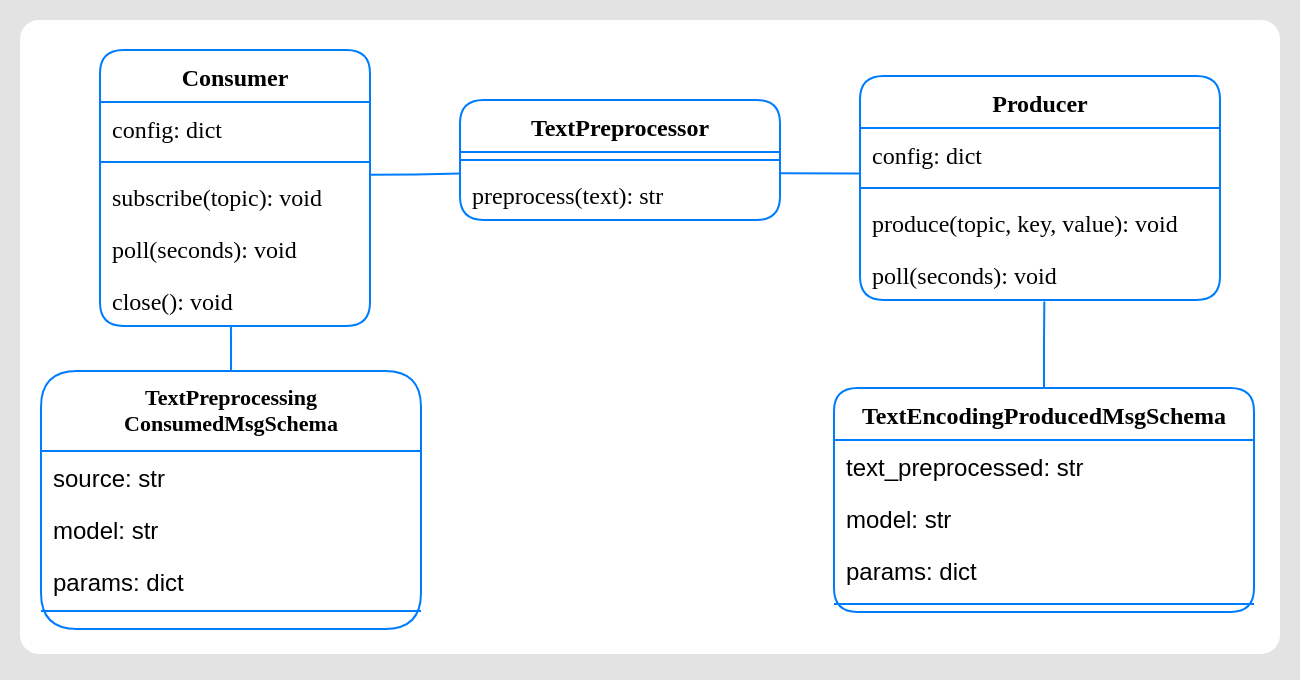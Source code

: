 <mxfile version="14.3.0" type="device"><diagram id="C5RBs43oDa-KdzZeNtuy" name="Page-1"><mxGraphModel dx="1052" dy="572" grid="1" gridSize="10" guides="1" tooltips="1" connect="1" arrows="1" fold="1" page="1" pageScale="1" pageWidth="827" pageHeight="1169" math="0" shadow="0"><root><mxCell id="WIyWlLk6GJQsqaUBKTNV-0"/><mxCell id="WIyWlLk6GJQsqaUBKTNV-1" parent="WIyWlLk6GJQsqaUBKTNV-0"/><mxCell id="JYVAO1jx3Brldzm7hWKv-0" value="" style="rounded=0;whiteSpace=wrap;html=1;fontFamily=Ubuntu;fontSource=https%3A%2F%2Ffonts.googleapis.com%2Fcss%3Ffamily%3DUbuntu;fontSize=8;align=left;arcSize=0;strokeColor=none;labelBorderColor=none;shadow=0;fillColor=#E3E3E3;" vertex="1" parent="WIyWlLk6GJQsqaUBKTNV-1"><mxGeometry x="160" y="100" width="650" height="340" as="geometry"/></mxCell><mxCell id="JYVAO1jx3Brldzm7hWKv-252" value="" style="rounded=1;whiteSpace=wrap;html=1;fontFamily=Ubuntu;fontSource=https%3A%2F%2Ffonts.googleapis.com%2Fcss%3Ffamily%3DUbuntu;fontSize=11;strokeColor=none;fillColor=#FFFFFF;arcSize=3;" vertex="1" parent="WIyWlLk6GJQsqaUBKTNV-1"><mxGeometry x="170" y="110" width="630" height="317" as="geometry"/></mxCell><mxCell id="JYVAO1jx3Brldzm7hWKv-172" value="TextPreprocessor" style="swimlane;fontStyle=1;align=center;verticalAlign=top;childLayout=stackLayout;horizontal=1;startSize=26;horizontalStack=0;resizeParent=1;resizeParentMax=0;resizeLast=0;collapsible=1;marginBottom=0;rounded=1;strokeColor=#007CFF;fontFamily=Ubuntu;fontSource=https%3A%2F%2Ffonts.googleapis.com%2Fcss%3Ffamily%3DUbuntu;" vertex="1" parent="WIyWlLk6GJQsqaUBKTNV-1"><mxGeometry x="390" y="150" width="160" height="60" as="geometry"/></mxCell><mxCell id="JYVAO1jx3Brldzm7hWKv-174" value="" style="line;strokeWidth=1;fillColor=none;align=left;verticalAlign=middle;spacingTop=-1;spacingLeft=3;spacingRight=3;rotatable=0;labelPosition=right;points=[];portConstraint=eastwest;strokeColor=#007CFF;" vertex="1" parent="JYVAO1jx3Brldzm7hWKv-172"><mxGeometry y="26" width="160" height="8" as="geometry"/></mxCell><mxCell id="JYVAO1jx3Brldzm7hWKv-175" value="preprocess(text): str" style="text;strokeColor=none;fillColor=none;align=left;verticalAlign=top;spacingLeft=4;spacingRight=4;overflow=hidden;rotatable=0;points=[[0,0.5],[1,0.5]];portConstraint=eastwest;fontFamily=Ubuntu;fontSource=https%3A%2F%2Ffonts.googleapis.com%2Fcss%3Ffamily%3DUbuntu;" vertex="1" parent="JYVAO1jx3Brldzm7hWKv-172"><mxGeometry y="34" width="160" height="26" as="geometry"/></mxCell><mxCell id="JYVAO1jx3Brldzm7hWKv-233" value="TextEncodingProducedMsgSchema" style="swimlane;fontStyle=1;align=center;verticalAlign=top;childLayout=stackLayout;horizontal=1;startSize=26;horizontalStack=0;resizeParent=1;resizeParentMax=0;resizeLast=0;collapsible=1;marginBottom=0;rounded=1;strokeColor=#007CFF;fontFamily=Ubuntu;fontSource=https%3A%2F%2Ffonts.googleapis.com%2Fcss%3Ffamily%3DUbuntu;" vertex="1" parent="WIyWlLk6GJQsqaUBKTNV-1"><mxGeometry x="577" y="294" width="210" height="112" as="geometry"/></mxCell><mxCell id="JYVAO1jx3Brldzm7hWKv-234" value="text_preprocessed: str" style="text;strokeColor=none;fillColor=none;align=left;verticalAlign=top;spacingLeft=4;spacingRight=4;overflow=hidden;rotatable=0;points=[[0,0.5],[1,0.5]];portConstraint=eastwest;" vertex="1" parent="JYVAO1jx3Brldzm7hWKv-233"><mxGeometry y="26" width="210" height="26" as="geometry"/></mxCell><mxCell id="JYVAO1jx3Brldzm7hWKv-235" value="model: str" style="text;strokeColor=none;fillColor=none;align=left;verticalAlign=top;spacingLeft=4;spacingRight=4;overflow=hidden;rotatable=0;points=[[0,0.5],[1,0.5]];portConstraint=eastwest;" vertex="1" parent="JYVAO1jx3Brldzm7hWKv-233"><mxGeometry y="52" width="210" height="26" as="geometry"/></mxCell><mxCell id="JYVAO1jx3Brldzm7hWKv-236" value="params: dict" style="text;strokeColor=none;fillColor=none;align=left;verticalAlign=top;spacingLeft=4;spacingRight=4;overflow=hidden;rotatable=0;points=[[0,0.5],[1,0.5]];portConstraint=eastwest;" vertex="1" parent="JYVAO1jx3Brldzm7hWKv-233"><mxGeometry y="78" width="210" height="26" as="geometry"/></mxCell><mxCell id="JYVAO1jx3Brldzm7hWKv-237" value="" style="line;strokeWidth=1;fillColor=none;align=left;verticalAlign=middle;spacingTop=-1;spacingLeft=3;spacingRight=3;rotatable=0;labelPosition=right;points=[];portConstraint=eastwest;strokeColor=#007CFF;" vertex="1" parent="JYVAO1jx3Brldzm7hWKv-233"><mxGeometry y="104" width="210" height="8" as="geometry"/></mxCell><mxCell id="JYVAO1jx3Brldzm7hWKv-274" style="edgeStyle=orthogonalEdgeStyle;rounded=0;orthogonalLoop=1;jettySize=auto;html=1;entryX=0.485;entryY=0.995;entryDx=0;entryDy=0;entryPerimeter=0;endArrow=none;endFill=0;strokeColor=#007CFF;fontFamily=Ubuntu;fontSource=https%3A%2F%2Ffonts.googleapis.com%2Fcss%3Ffamily%3DUbuntu;fontSize=11;" edge="1" parent="WIyWlLk6GJQsqaUBKTNV-1" source="JYVAO1jx3Brldzm7hWKv-241" target="JYVAO1jx3Brldzm7hWKv-267"><mxGeometry relative="1" as="geometry"/></mxCell><mxCell id="JYVAO1jx3Brldzm7hWKv-241" value="TextPreprocessing&#xA;ConsumedMsgSchema" style="swimlane;fontStyle=1;align=center;verticalAlign=top;childLayout=stackLayout;horizontal=1;startSize=40;horizontalStack=0;resizeParent=1;resizeParentMax=0;resizeLast=0;collapsible=1;marginBottom=0;rounded=1;strokeColor=#007CFF;fontFamily=Ubuntu;fontSource=https%3A%2F%2Ffonts.googleapis.com%2Fcss%3Ffamily%3DUbuntu;fontSize=11;" vertex="1" parent="WIyWlLk6GJQsqaUBKTNV-1"><mxGeometry x="180.5" y="285.5" width="190" height="129" as="geometry"/></mxCell><mxCell id="JYVAO1jx3Brldzm7hWKv-242" value="source: str" style="text;strokeColor=none;fillColor=none;align=left;verticalAlign=top;spacingLeft=4;spacingRight=4;overflow=hidden;rotatable=0;points=[[0,0.5],[1,0.5]];portConstraint=eastwest;" vertex="1" parent="JYVAO1jx3Brldzm7hWKv-241"><mxGeometry y="40" width="190" height="26" as="geometry"/></mxCell><mxCell id="JYVAO1jx3Brldzm7hWKv-273" value="model: str" style="text;strokeColor=none;fillColor=none;align=left;verticalAlign=top;spacingLeft=4;spacingRight=4;overflow=hidden;rotatable=0;points=[[0,0.5],[1,0.5]];portConstraint=eastwest;" vertex="1" parent="JYVAO1jx3Brldzm7hWKv-241"><mxGeometry y="66" width="190" height="26" as="geometry"/></mxCell><mxCell id="JYVAO1jx3Brldzm7hWKv-250" value="params: dict" style="text;strokeColor=none;fillColor=none;align=left;verticalAlign=top;spacingLeft=4;spacingRight=4;overflow=hidden;rotatable=0;points=[[0,0.5],[1,0.5]];portConstraint=eastwest;" vertex="1" parent="JYVAO1jx3Brldzm7hWKv-241"><mxGeometry y="92" width="190" height="19" as="geometry"/></mxCell><mxCell id="JYVAO1jx3Brldzm7hWKv-245" value="" style="line;strokeWidth=1;fillColor=none;align=left;verticalAlign=middle;spacingTop=-1;spacingLeft=3;spacingRight=3;rotatable=0;labelPosition=right;points=[];portConstraint=eastwest;strokeColor=#007CFF;" vertex="1" parent="JYVAO1jx3Brldzm7hWKv-241"><mxGeometry y="111" width="190" height="18" as="geometry"/></mxCell><mxCell id="JYVAO1jx3Brldzm7hWKv-271" style="edgeStyle=orthogonalEdgeStyle;rounded=0;orthogonalLoop=1;jettySize=auto;html=1;endArrow=none;endFill=0;strokeColor=#007CFF;fontFamily=Ubuntu;fontSource=https%3A%2F%2Ffonts.googleapis.com%2Fcss%3Ffamily%3DUbuntu;fontSize=11;entryX=1;entryY=0.103;entryDx=0;entryDy=0;entryPerimeter=0;exitX=-0.001;exitY=0.873;exitDx=0;exitDy=0;exitPerimeter=0;" edge="1" parent="WIyWlLk6GJQsqaUBKTNV-1" source="JYVAO1jx3Brldzm7hWKv-254" target="JYVAO1jx3Brldzm7hWKv-175"><mxGeometry relative="1" as="geometry"><mxPoint x="540" y="176" as="targetPoint"/><mxPoint x="591" y="187" as="sourcePoint"/><Array as="points"/></mxGeometry></mxCell><mxCell id="JYVAO1jx3Brldzm7hWKv-253" value="Producer" style="swimlane;fontStyle=1;align=center;verticalAlign=top;childLayout=stackLayout;horizontal=1;startSize=26;horizontalStack=0;resizeParent=1;resizeParentMax=0;resizeLast=0;collapsible=1;marginBottom=0;rounded=1;strokeColor=#007CFF;fontFamily=Ubuntu;fontSource=https%3A%2F%2Ffonts.googleapis.com%2Fcss%3Ffamily%3DUbuntu;" vertex="1" parent="WIyWlLk6GJQsqaUBKTNV-1"><mxGeometry x="590" y="138" width="180" height="112" as="geometry"/></mxCell><mxCell id="JYVAO1jx3Brldzm7hWKv-254" value="config: dict" style="text;strokeColor=none;fillColor=none;align=left;verticalAlign=top;spacingLeft=4;spacingRight=4;overflow=hidden;rotatable=0;points=[[0,0.5],[1,0.5]];portConstraint=eastwest;fontFamily=Ubuntu;fontSource=https%3A%2F%2Ffonts.googleapis.com%2Fcss%3Ffamily%3DUbuntu;" vertex="1" parent="JYVAO1jx3Brldzm7hWKv-253"><mxGeometry y="26" width="180" height="26" as="geometry"/></mxCell><mxCell id="JYVAO1jx3Brldzm7hWKv-255" value="" style="line;strokeWidth=1;fillColor=none;align=left;verticalAlign=middle;spacingTop=-1;spacingLeft=3;spacingRight=3;rotatable=0;labelPosition=right;points=[];portConstraint=eastwest;strokeColor=#007CFF;" vertex="1" parent="JYVAO1jx3Brldzm7hWKv-253"><mxGeometry y="52" width="180" height="8" as="geometry"/></mxCell><mxCell id="JYVAO1jx3Brldzm7hWKv-256" value="produce(topic, key, value): void" style="text;strokeColor=none;fillColor=none;align=left;verticalAlign=top;spacingLeft=4;spacingRight=4;overflow=hidden;rotatable=0;points=[[0,0.5],[1,0.5]];portConstraint=eastwest;fontFamily=Ubuntu;fontSource=https%3A%2F%2Ffonts.googleapis.com%2Fcss%3Ffamily%3DUbuntu;" vertex="1" parent="JYVAO1jx3Brldzm7hWKv-253"><mxGeometry y="60" width="180" height="26" as="geometry"/></mxCell><mxCell id="JYVAO1jx3Brldzm7hWKv-257" value="poll(seconds): void" style="text;strokeColor=none;fillColor=none;align=left;verticalAlign=top;spacingLeft=4;spacingRight=4;overflow=hidden;rotatable=0;points=[[0,0.5],[1,0.5]];portConstraint=eastwest;fontFamily=Ubuntu;fontSource=https%3A%2F%2Ffonts.googleapis.com%2Fcss%3Ffamily%3DUbuntu;" vertex="1" parent="JYVAO1jx3Brldzm7hWKv-253"><mxGeometry y="86" width="180" height="26" as="geometry"/></mxCell><mxCell id="JYVAO1jx3Brldzm7hWKv-272" style="edgeStyle=orthogonalEdgeStyle;rounded=0;orthogonalLoop=1;jettySize=auto;html=1;entryX=0.003;entryY=0.108;entryDx=0;entryDy=0;entryPerimeter=0;endArrow=none;endFill=0;strokeColor=#007CFF;fontFamily=Ubuntu;fontSource=https%3A%2F%2Ffonts.googleapis.com%2Fcss%3Ffamily%3DUbuntu;fontSize=11;exitX=1;exitY=0.09;exitDx=0;exitDy=0;exitPerimeter=0;" edge="1" parent="WIyWlLk6GJQsqaUBKTNV-1" source="JYVAO1jx3Brldzm7hWKv-265" target="JYVAO1jx3Brldzm7hWKv-175"><mxGeometry relative="1" as="geometry"/></mxCell><mxCell id="JYVAO1jx3Brldzm7hWKv-262" value="Consumer" style="swimlane;fontStyle=1;align=center;verticalAlign=top;childLayout=stackLayout;horizontal=1;startSize=26;horizontalStack=0;resizeParent=1;resizeParentMax=0;resizeLast=0;collapsible=1;marginBottom=0;rounded=1;strokeColor=#007CFF;fontFamily=Ubuntu;fontSource=https%3A%2F%2Ffonts.googleapis.com%2Fcss%3Ffamily%3DUbuntu;" vertex="1" parent="WIyWlLk6GJQsqaUBKTNV-1"><mxGeometry x="210" y="125" width="135" height="138" as="geometry"/></mxCell><mxCell id="JYVAO1jx3Brldzm7hWKv-263" value="config: dict" style="text;strokeColor=none;fillColor=none;align=left;verticalAlign=top;spacingLeft=4;spacingRight=4;overflow=hidden;rotatable=0;points=[[0,0.5],[1,0.5]];portConstraint=eastwest;fontFamily=Ubuntu;fontSource=https%3A%2F%2Ffonts.googleapis.com%2Fcss%3Ffamily%3DUbuntu;" vertex="1" parent="JYVAO1jx3Brldzm7hWKv-262"><mxGeometry y="26" width="135" height="26" as="geometry"/></mxCell><mxCell id="JYVAO1jx3Brldzm7hWKv-264" value="" style="line;strokeWidth=1;fillColor=none;align=left;verticalAlign=middle;spacingTop=-1;spacingLeft=3;spacingRight=3;rotatable=0;labelPosition=right;points=[];portConstraint=eastwest;strokeColor=#007CFF;" vertex="1" parent="JYVAO1jx3Brldzm7hWKv-262"><mxGeometry y="52" width="135" height="8" as="geometry"/></mxCell><mxCell id="JYVAO1jx3Brldzm7hWKv-265" value="subscribe(topic): void" style="text;strokeColor=none;fillColor=none;align=left;verticalAlign=top;spacingLeft=4;spacingRight=4;overflow=hidden;rotatable=0;points=[[0,0.5],[1,0.5]];portConstraint=eastwest;fontFamily=Ubuntu;fontSource=https%3A%2F%2Ffonts.googleapis.com%2Fcss%3Ffamily%3DUbuntu;" vertex="1" parent="JYVAO1jx3Brldzm7hWKv-262"><mxGeometry y="60" width="135" height="26" as="geometry"/></mxCell><mxCell id="JYVAO1jx3Brldzm7hWKv-266" value="poll(seconds): void" style="text;strokeColor=none;fillColor=none;align=left;verticalAlign=top;spacingLeft=4;spacingRight=4;overflow=hidden;rotatable=0;points=[[0,0.5],[1,0.5]];portConstraint=eastwest;fontFamily=Ubuntu;fontSource=https%3A%2F%2Ffonts.googleapis.com%2Fcss%3Ffamily%3DUbuntu;" vertex="1" parent="JYVAO1jx3Brldzm7hWKv-262"><mxGeometry y="86" width="135" height="26" as="geometry"/></mxCell><mxCell id="JYVAO1jx3Brldzm7hWKv-267" value="close(): void" style="text;strokeColor=none;fillColor=none;align=left;verticalAlign=top;spacingLeft=4;spacingRight=4;overflow=hidden;rotatable=0;points=[[0,0.5],[1,0.5]];portConstraint=eastwest;fontFamily=Ubuntu;fontSource=https%3A%2F%2Ffonts.googleapis.com%2Fcss%3Ffamily%3DUbuntu;" vertex="1" parent="JYVAO1jx3Brldzm7hWKv-262"><mxGeometry y="112" width="135" height="26" as="geometry"/></mxCell><mxCell id="JYVAO1jx3Brldzm7hWKv-270" style="edgeStyle=orthogonalEdgeStyle;rounded=0;orthogonalLoop=1;jettySize=auto;html=1;entryX=0.512;entryY=1.029;entryDx=0;entryDy=0;entryPerimeter=0;endArrow=none;endFill=0;strokeColor=#007CFF;fontFamily=Ubuntu;fontSource=https%3A%2F%2Ffonts.googleapis.com%2Fcss%3Ffamily%3DUbuntu;fontSize=11;exitX=0.5;exitY=0;exitDx=0;exitDy=0;" edge="1" parent="WIyWlLk6GJQsqaUBKTNV-1" source="JYVAO1jx3Brldzm7hWKv-233" target="JYVAO1jx3Brldzm7hWKv-257"><mxGeometry relative="1" as="geometry"/></mxCell></root></mxGraphModel></diagram></mxfile>